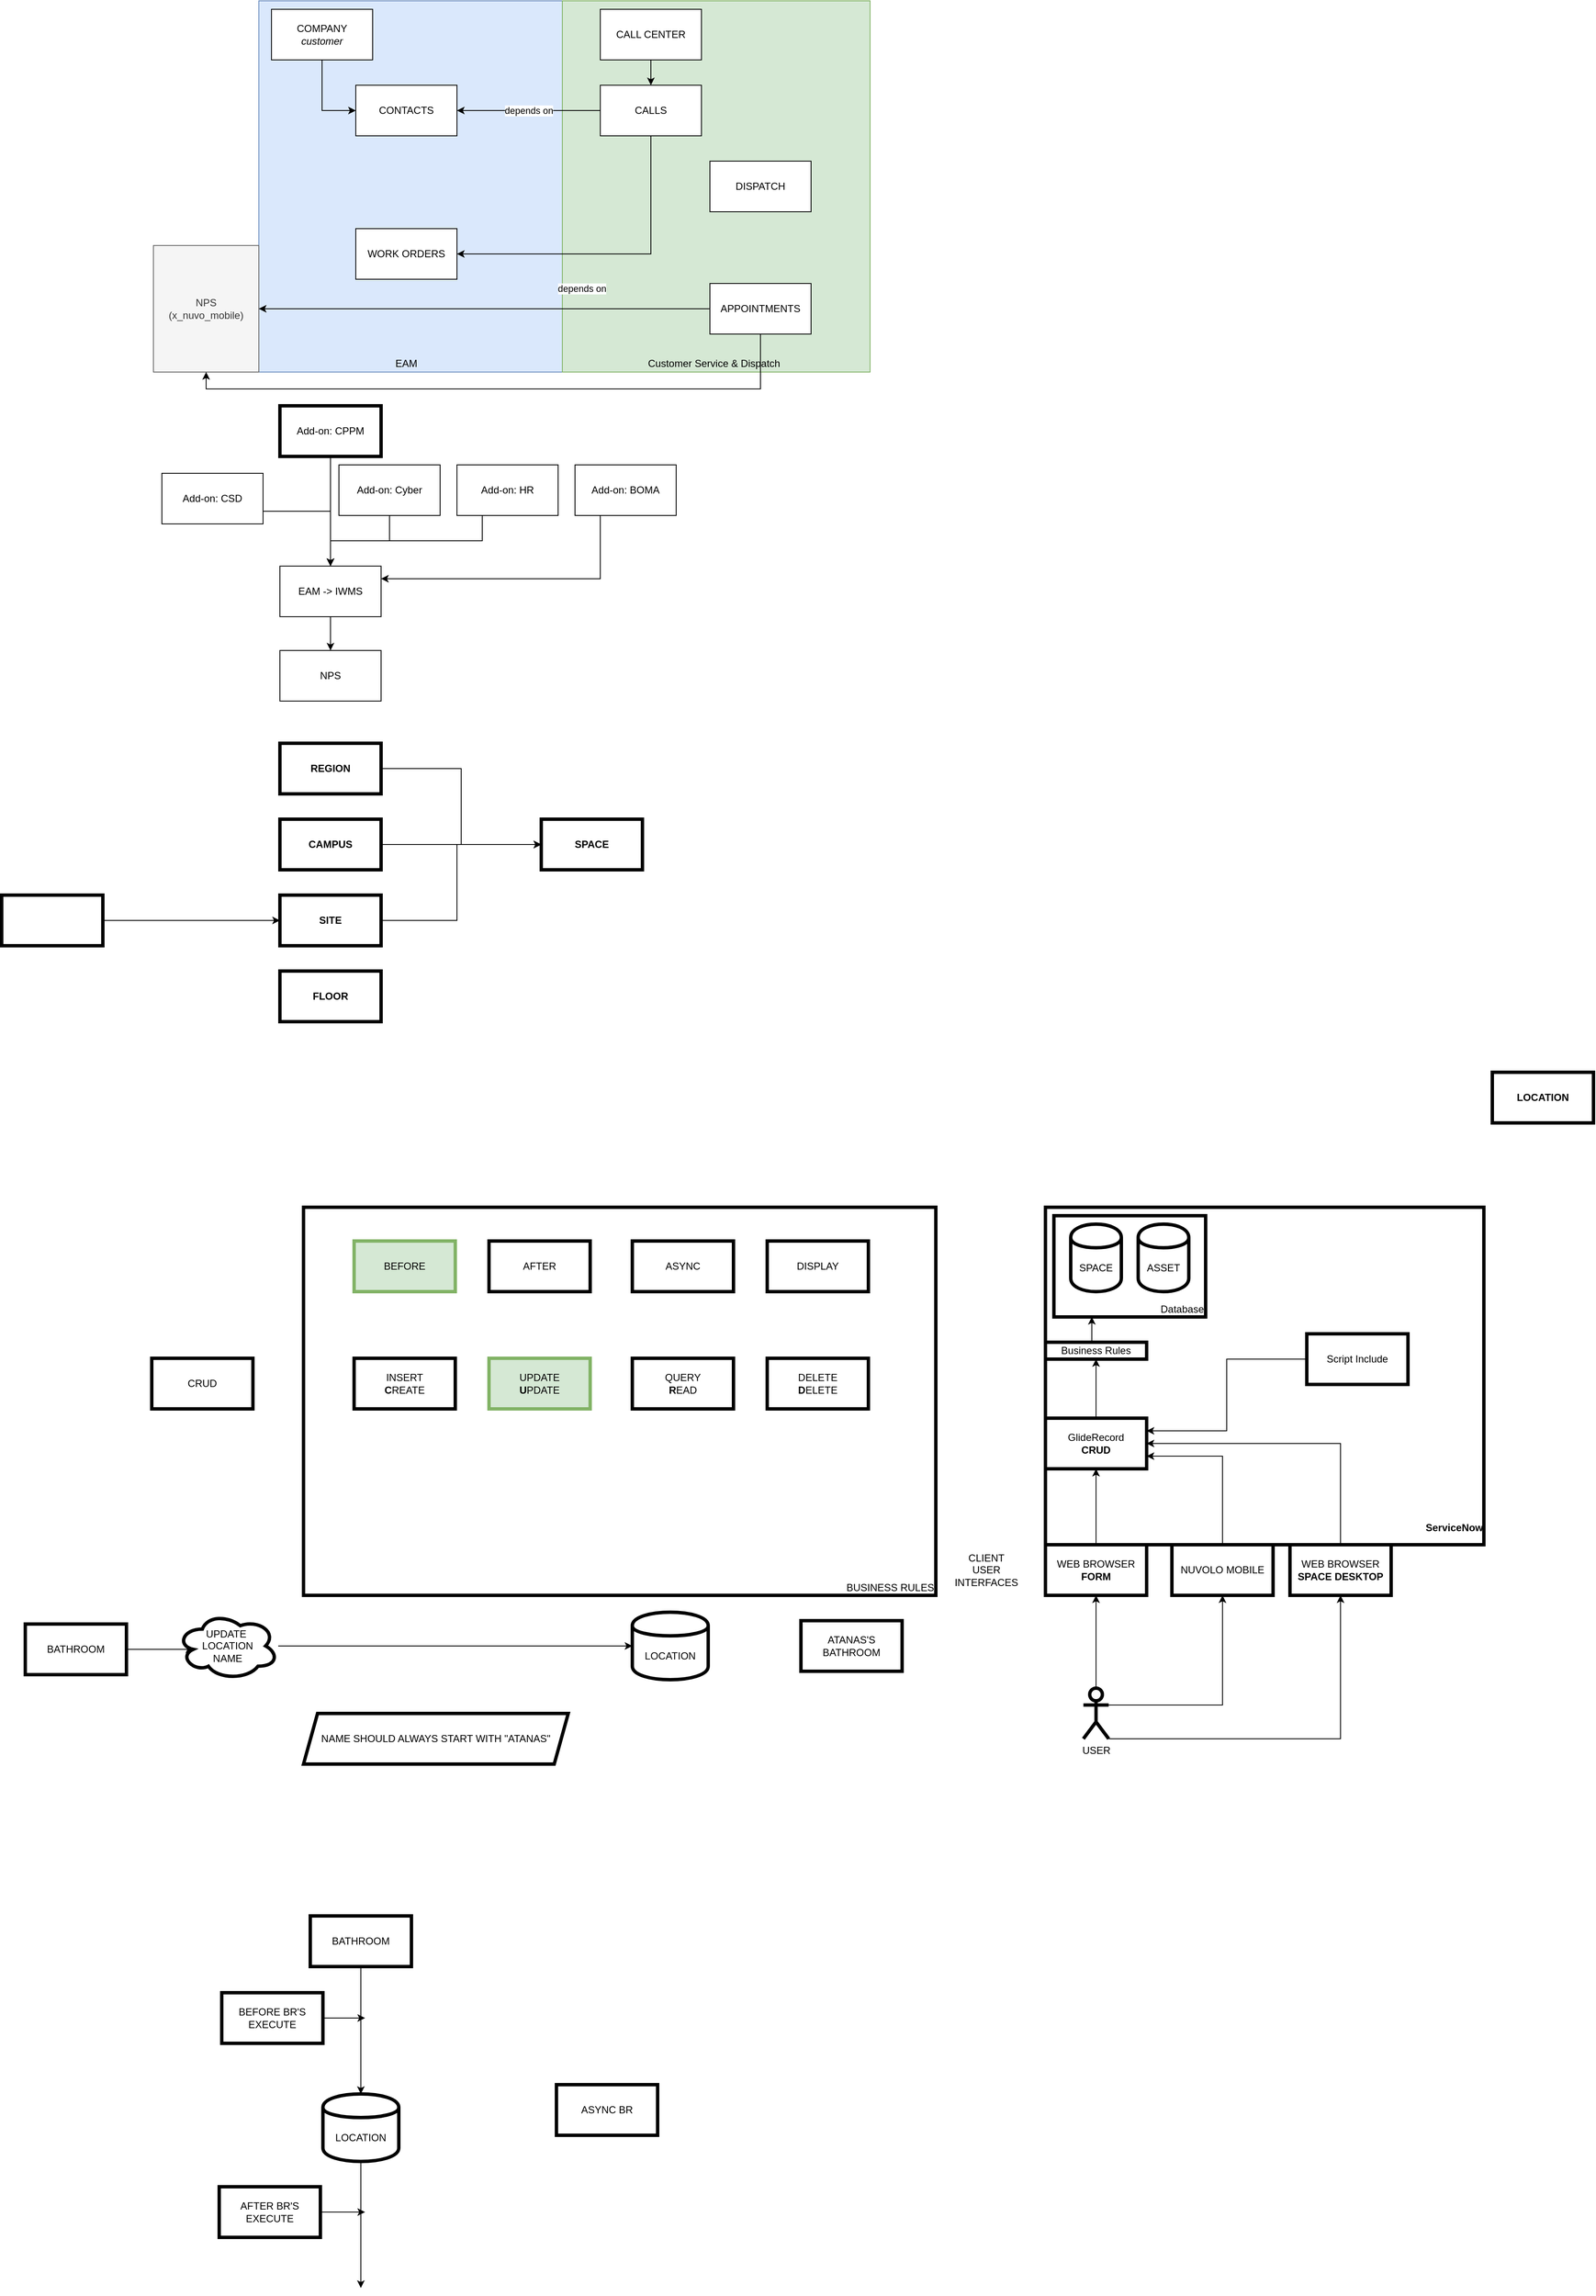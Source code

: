 <mxfile version="12.0.0" type="github" pages="1"><diagram id="36aU0DMejbTHUQjVIzwF" name="Page-1"><mxGraphModel dx="4643" dy="2149" grid="1" gridSize="10" guides="1" tooltips="1" connect="1" arrows="1" fold="1" page="1" pageScale="1" pageWidth="850" pageHeight="1100" math="0" shadow="0"><root><mxCell id="0"/><mxCell id="1" parent="0"/><mxCell id="FeNMjQTdLvRAFJPij_li-1" value="" style="rounded=0;whiteSpace=wrap;html=1;fillColor=#dae8fc;strokeColor=#6c8ebf;" parent="1" vertex="1"><mxGeometry x="-1373" y="10" width="360" height="440" as="geometry"/></mxCell><mxCell id="FeNMjQTdLvRAFJPij_li-2" value="" style="rounded=0;whiteSpace=wrap;html=1;fillColor=#d5e8d4;strokeColor=#82b366;" parent="1" vertex="1"><mxGeometry x="-1013" y="10" width="365" height="440" as="geometry"/></mxCell><mxCell id="FeNMjQTdLvRAFJPij_li-12" value="" style="edgeStyle=orthogonalEdgeStyle;rounded=0;orthogonalLoop=1;jettySize=auto;html=1;" parent="1" source="FeNMjQTdLvRAFJPij_li-3" target="FeNMjQTdLvRAFJPij_li-11" edge="1"><mxGeometry relative="1" as="geometry"/></mxCell><mxCell id="FeNMjQTdLvRAFJPij_li-3" value="CALL CENTER" style="rounded=0;whiteSpace=wrap;html=1;" parent="1" vertex="1"><mxGeometry x="-968" y="20" width="120" height="60" as="geometry"/></mxCell><mxCell id="FeNMjQTdLvRAFJPij_li-13" value="depends on" style="edgeStyle=orthogonalEdgeStyle;rounded=0;orthogonalLoop=1;jettySize=auto;html=1;" parent="1" source="FeNMjQTdLvRAFJPij_li-11" target="FeNMjQTdLvRAFJPij_li-6" edge="1"><mxGeometry relative="1" as="geometry"/></mxCell><mxCell id="FeNMjQTdLvRAFJPij_li-14" value="depends on" style="edgeStyle=orthogonalEdgeStyle;rounded=0;orthogonalLoop=1;jettySize=auto;html=1;exitX=0.5;exitY=1;exitDx=0;exitDy=0;entryX=1;entryY=0.5;entryDx=0;entryDy=0;" parent="1" source="FeNMjQTdLvRAFJPij_li-11" target="FeNMjQTdLvRAFJPij_li-8" edge="1"><mxGeometry x="-0.246" y="-41" relative="1" as="geometry"><mxPoint x="-41" y="41" as="offset"/></mxGeometry></mxCell><mxCell id="FeNMjQTdLvRAFJPij_li-11" value="CALLS" style="rounded=0;whiteSpace=wrap;html=1;" parent="1" vertex="1"><mxGeometry x="-968" y="110" width="120" height="60" as="geometry"/></mxCell><mxCell id="FeNMjQTdLvRAFJPij_li-4" value="EAM" style="text;html=1;strokeColor=none;fillColor=none;align=center;verticalAlign=middle;whiteSpace=wrap;rounded=0;" parent="1" vertex="1"><mxGeometry x="-1218" y="430" width="40" height="20" as="geometry"/></mxCell><mxCell id="FeNMjQTdLvRAFJPij_li-5" value="Customer Service &amp;amp; Dispatch" style="text;html=1;strokeColor=none;fillColor=none;align=center;verticalAlign=middle;whiteSpace=wrap;rounded=0;" parent="1" vertex="1"><mxGeometry x="-918" y="430" width="170" height="20" as="geometry"/></mxCell><mxCell id="FeNMjQTdLvRAFJPij_li-6" value="CONTACTS" style="rounded=0;whiteSpace=wrap;html=1;" parent="1" vertex="1"><mxGeometry x="-1258" y="110" width="120" height="60" as="geometry"/></mxCell><mxCell id="FeNMjQTdLvRAFJPij_li-7" value="NPS&lt;br&gt;(x_nuvo_mobile)" style="rounded=0;whiteSpace=wrap;html=1;fillColor=#f5f5f5;strokeColor=#666666;fontColor=#333333;" parent="1" vertex="1"><mxGeometry x="-1498" y="300" width="125" height="150" as="geometry"/></mxCell><mxCell id="FeNMjQTdLvRAFJPij_li-8" value="WORK ORDERS" style="rounded=0;whiteSpace=wrap;html=1;" parent="1" vertex="1"><mxGeometry x="-1258" y="280" width="120" height="60" as="geometry"/></mxCell><mxCell id="FeNMjQTdLvRAFJPij_li-9" value="DISPATCH" style="rounded=0;whiteSpace=wrap;html=1;" parent="1" vertex="1"><mxGeometry x="-838" y="200" width="120" height="60" as="geometry"/></mxCell><mxCell id="FeNMjQTdLvRAFJPij_li-20" style="edgeStyle=orthogonalEdgeStyle;rounded=0;orthogonalLoop=1;jettySize=auto;html=1;exitX=0;exitY=0.5;exitDx=0;exitDy=0;" parent="1" source="FeNMjQTdLvRAFJPij_li-10" target="FeNMjQTdLvRAFJPij_li-7" edge="1"><mxGeometry relative="1" as="geometry"/></mxCell><mxCell id="FeNMjQTdLvRAFJPij_li-21" style="edgeStyle=orthogonalEdgeStyle;rounded=0;orthogonalLoop=1;jettySize=auto;html=1;exitX=0.5;exitY=1;exitDx=0;exitDy=0;entryX=0.5;entryY=1;entryDx=0;entryDy=0;" parent="1" source="FeNMjQTdLvRAFJPij_li-10" target="FeNMjQTdLvRAFJPij_li-7" edge="1"><mxGeometry relative="1" as="geometry"/></mxCell><mxCell id="FeNMjQTdLvRAFJPij_li-10" value="APPOINTMENTS" style="rounded=0;whiteSpace=wrap;html=1;" parent="1" vertex="1"><mxGeometry x="-838" y="345" width="120" height="60" as="geometry"/></mxCell><mxCell id="FeNMjQTdLvRAFJPij_li-17" style="edgeStyle=orthogonalEdgeStyle;rounded=0;orthogonalLoop=1;jettySize=auto;html=1;exitX=0.5;exitY=1;exitDx=0;exitDy=0;entryX=0;entryY=0.5;entryDx=0;entryDy=0;" parent="1" source="FeNMjQTdLvRAFJPij_li-15" target="FeNMjQTdLvRAFJPij_li-6" edge="1"><mxGeometry relative="1" as="geometry"/></mxCell><mxCell id="FeNMjQTdLvRAFJPij_li-15" value="COMPANY&lt;br&gt;&lt;i&gt;customer&lt;/i&gt;" style="rounded=0;whiteSpace=wrap;html=1;" parent="1" vertex="1"><mxGeometry x="-1358" y="20" width="120" height="60" as="geometry"/></mxCell><mxCell id="FeNMjQTdLvRAFJPij_li-24" value="NPS" style="rounded=0;whiteSpace=wrap;html=1;" parent="1" vertex="1"><mxGeometry x="-1348" y="780" width="120" height="60" as="geometry"/></mxCell><mxCell id="FeNMjQTdLvRAFJPij_li-31" style="edgeStyle=orthogonalEdgeStyle;rounded=0;orthogonalLoop=1;jettySize=auto;html=1;exitX=0.5;exitY=1;exitDx=0;exitDy=0;" parent="1" source="FeNMjQTdLvRAFJPij_li-25" target="FeNMjQTdLvRAFJPij_li-24" edge="1"><mxGeometry relative="1" as="geometry"/></mxCell><mxCell id="FeNMjQTdLvRAFJPij_li-25" value="EAM -&amp;gt; IWMS" style="rounded=0;whiteSpace=wrap;html=1;" parent="1" vertex="1"><mxGeometry x="-1348" y="680" width="120" height="60" as="geometry"/></mxCell><mxCell id="FeNMjQTdLvRAFJPij_li-32" style="edgeStyle=orthogonalEdgeStyle;rounded=0;orthogonalLoop=1;jettySize=auto;html=1;exitX=1;exitY=0.75;exitDx=0;exitDy=0;" parent="1" source="FeNMjQTdLvRAFJPij_li-26" target="FeNMjQTdLvRAFJPij_li-25" edge="1"><mxGeometry relative="1" as="geometry"/></mxCell><mxCell id="FeNMjQTdLvRAFJPij_li-26" value="Add-on: CSD" style="rounded=0;whiteSpace=wrap;html=1;" parent="1" vertex="1"><mxGeometry x="-1488" y="570" width="120" height="60" as="geometry"/></mxCell><mxCell id="FeNMjQTdLvRAFJPij_li-30" style="edgeStyle=orthogonalEdgeStyle;rounded=0;orthogonalLoop=1;jettySize=auto;html=1;entryX=0.5;entryY=0;entryDx=0;entryDy=0;" parent="1" source="FeNMjQTdLvRAFJPij_li-29" target="FeNMjQTdLvRAFJPij_li-25" edge="1"><mxGeometry relative="1" as="geometry"/></mxCell><mxCell id="FeNMjQTdLvRAFJPij_li-29" value="Add-on: CPPM" style="rounded=0;whiteSpace=wrap;html=1;strokeWidth=4;" parent="1" vertex="1"><mxGeometry x="-1348" y="490" width="120" height="60" as="geometry"/></mxCell><mxCell id="FeNMjQTdLvRAFJPij_li-35" style="edgeStyle=orthogonalEdgeStyle;rounded=0;orthogonalLoop=1;jettySize=auto;html=1;" parent="1" source="FeNMjQTdLvRAFJPij_li-33" target="FeNMjQTdLvRAFJPij_li-25" edge="1"><mxGeometry relative="1" as="geometry"/></mxCell><mxCell id="FeNMjQTdLvRAFJPij_li-33" value="Add-on: Cyber" style="rounded=0;whiteSpace=wrap;html=1;" parent="1" vertex="1"><mxGeometry x="-1278" y="560" width="120" height="60" as="geometry"/></mxCell><mxCell id="FeNMjQTdLvRAFJPij_li-36" style="edgeStyle=orthogonalEdgeStyle;rounded=0;orthogonalLoop=1;jettySize=auto;html=1;exitX=0.25;exitY=1;exitDx=0;exitDy=0;entryX=0.5;entryY=0;entryDx=0;entryDy=0;" parent="1" source="FeNMjQTdLvRAFJPij_li-34" target="FeNMjQTdLvRAFJPij_li-25" edge="1"><mxGeometry relative="1" as="geometry"/></mxCell><mxCell id="FeNMjQTdLvRAFJPij_li-34" value="Add-on: HR" style="rounded=0;whiteSpace=wrap;html=1;" parent="1" vertex="1"><mxGeometry x="-1138" y="560" width="120" height="60" as="geometry"/></mxCell><mxCell id="FeNMjQTdLvRAFJPij_li-43" style="edgeStyle=orthogonalEdgeStyle;rounded=0;orthogonalLoop=1;jettySize=auto;html=1;entryX=0;entryY=0.5;entryDx=0;entryDy=0;" parent="1" source="FeNMjQTdLvRAFJPij_li-37" target="FeNMjQTdLvRAFJPij_li-39" edge="1"><mxGeometry relative="1" as="geometry"/></mxCell><mxCell id="FeNMjQTdLvRAFJPij_li-37" value="&lt;b&gt;REGION&lt;/b&gt;" style="rounded=0;whiteSpace=wrap;html=1;strokeWidth=4;" parent="1" vertex="1"><mxGeometry x="-1348" y="890" width="120" height="60" as="geometry"/></mxCell><mxCell id="FeNMjQTdLvRAFJPij_li-44" style="edgeStyle=orthogonalEdgeStyle;rounded=0;orthogonalLoop=1;jettySize=auto;html=1;exitX=1;exitY=0.5;exitDx=0;exitDy=0;" parent="1" source="FeNMjQTdLvRAFJPij_li-38" target="FeNMjQTdLvRAFJPij_li-39" edge="1"><mxGeometry relative="1" as="geometry"/></mxCell><mxCell id="FeNMjQTdLvRAFJPij_li-38" value="&lt;b&gt;CAMPUS&lt;/b&gt;" style="rounded=0;whiteSpace=wrap;html=1;strokeWidth=4;" parent="1" vertex="1"><mxGeometry x="-1348" y="980" width="120" height="60" as="geometry"/></mxCell><mxCell id="FeNMjQTdLvRAFJPij_li-39" value="&lt;b&gt;SPACE&lt;/b&gt;" style="rounded=0;whiteSpace=wrap;html=1;strokeWidth=4;" parent="1" vertex="1"><mxGeometry x="-1038" y="980" width="120" height="60" as="geometry"/></mxCell><mxCell id="FeNMjQTdLvRAFJPij_li-45" style="edgeStyle=orthogonalEdgeStyle;rounded=0;orthogonalLoop=1;jettySize=auto;html=1;exitX=1;exitY=0.5;exitDx=0;exitDy=0;" parent="1" source="FeNMjQTdLvRAFJPij_li-40" target="FeNMjQTdLvRAFJPij_li-39" edge="1"><mxGeometry relative="1" as="geometry"><Array as="points"><mxPoint x="-1138" y="1100"/><mxPoint x="-1138" y="1010"/></Array></mxGeometry></mxCell><mxCell id="FeNMjQTdLvRAFJPij_li-40" value="&lt;b&gt;SITE&lt;/b&gt;" style="rounded=0;whiteSpace=wrap;html=1;strokeWidth=4;" parent="1" vertex="1"><mxGeometry x="-1348" y="1070" width="120" height="60" as="geometry"/></mxCell><mxCell id="FeNMjQTdLvRAFJPij_li-41" value="&lt;b&gt;FLOOR&lt;/b&gt;" style="rounded=0;whiteSpace=wrap;html=1;strokeWidth=4;" parent="1" vertex="1"><mxGeometry x="-1348" y="1160" width="120" height="60" as="geometry"/></mxCell><mxCell id="FeNMjQTdLvRAFJPij_li-42" value="&lt;b&gt;LOCATION&lt;/b&gt;" style="rounded=0;whiteSpace=wrap;html=1;strokeWidth=4;" parent="1" vertex="1"><mxGeometry x="90" y="1280" width="120" height="60" as="geometry"/></mxCell><mxCell id="FeNMjQTdLvRAFJPij_li-47" style="edgeStyle=orthogonalEdgeStyle;rounded=0;orthogonalLoop=1;jettySize=auto;html=1;entryX=0;entryY=0.5;entryDx=0;entryDy=0;" parent="1" source="FeNMjQTdLvRAFJPij_li-46" target="FeNMjQTdLvRAFJPij_li-40" edge="1"><mxGeometry relative="1" as="geometry"/></mxCell><mxCell id="FeNMjQTdLvRAFJPij_li-46" value="" style="rounded=0;whiteSpace=wrap;html=1;strokeWidth=4;" parent="1" vertex="1"><mxGeometry x="-1678" y="1070" width="120" height="60" as="geometry"/></mxCell><mxCell id="FeNMjQTdLvRAFJPij_li-50" value="" style="rounded=0;whiteSpace=wrap;html=1;strokeWidth=4;" parent="1" vertex="1"><mxGeometry x="-440" y="1440" width="520" height="400" as="geometry"/></mxCell><mxCell id="FeNMjQTdLvRAFJPij_li-51" value="Database" style="rounded=0;whiteSpace=wrap;html=1;strokeWidth=4;align=right;verticalAlign=bottom;" parent="1" vertex="1"><mxGeometry x="-430" y="1450" width="180" height="120" as="geometry"/></mxCell><mxCell id="FeNMjQTdLvRAFJPij_li-52" value="&lt;b&gt;ServiceNow&lt;/b&gt;" style="text;html=1;strokeColor=none;fillColor=none;align=center;verticalAlign=middle;whiteSpace=wrap;rounded=0;" parent="1" vertex="1"><mxGeometry x="25" y="1810" width="40" height="20" as="geometry"/></mxCell><mxCell id="FeNMjQTdLvRAFJPij_li-54" value="SPACE" style="shape=cylinder;whiteSpace=wrap;html=1;boundedLbl=1;backgroundOutline=1;strokeWidth=4;align=center;" parent="1" vertex="1"><mxGeometry x="-410" y="1460" width="60" height="80" as="geometry"/></mxCell><mxCell id="FeNMjQTdLvRAFJPij_li-55" value="ASSET" style="shape=cylinder;whiteSpace=wrap;html=1;boundedLbl=1;backgroundOutline=1;strokeWidth=4;align=center;" parent="1" vertex="1"><mxGeometry x="-330" y="1460" width="60" height="80" as="geometry"/></mxCell><mxCell id="FeNMjQTdLvRAFJPij_li-58" style="edgeStyle=orthogonalEdgeStyle;rounded=0;orthogonalLoop=1;jettySize=auto;html=1;" parent="1" source="FeNMjQTdLvRAFJPij_li-56" target="FeNMjQTdLvRAFJPij_li-57" edge="1"><mxGeometry relative="1" as="geometry"/></mxCell><mxCell id="FeNMjQTdLvRAFJPij_li-61" style="edgeStyle=orthogonalEdgeStyle;rounded=0;orthogonalLoop=1;jettySize=auto;html=1;exitX=1;exitY=0.333;exitDx=0;exitDy=0;exitPerimeter=0;entryX=0.5;entryY=1;entryDx=0;entryDy=0;" parent="1" source="FeNMjQTdLvRAFJPij_li-56" target="FeNMjQTdLvRAFJPij_li-60" edge="1"><mxGeometry relative="1" as="geometry"/></mxCell><mxCell id="FeNMjQTdLvRAFJPij_li-63" style="edgeStyle=orthogonalEdgeStyle;rounded=0;orthogonalLoop=1;jettySize=auto;html=1;exitX=1;exitY=1;exitDx=0;exitDy=0;exitPerimeter=0;entryX=0.5;entryY=1;entryDx=0;entryDy=0;" parent="1" source="FeNMjQTdLvRAFJPij_li-56" target="FeNMjQTdLvRAFJPij_li-62" edge="1"><mxGeometry relative="1" as="geometry"><Array as="points"><mxPoint x="-90" y="2070"/></Array></mxGeometry></mxCell><mxCell id="FeNMjQTdLvRAFJPij_li-56" value="USER" style="shape=umlActor;verticalLabelPosition=bottom;labelBackgroundColor=#ffffff;verticalAlign=top;html=1;outlineConnect=0;strokeWidth=4;align=center;" parent="1" vertex="1"><mxGeometry x="-395" y="2010" width="30" height="60" as="geometry"/></mxCell><mxCell id="FeNMjQTdLvRAFJPij_li-66" style="edgeStyle=orthogonalEdgeStyle;rounded=0;orthogonalLoop=1;jettySize=auto;html=1;exitX=0.5;exitY=0;exitDx=0;exitDy=0;entryX=0.5;entryY=1;entryDx=0;entryDy=0;" parent="1" source="FeNMjQTdLvRAFJPij_li-57" target="FeNMjQTdLvRAFJPij_li-64" edge="1"><mxGeometry relative="1" as="geometry"/></mxCell><mxCell id="FeNMjQTdLvRAFJPij_li-57" value="WEB BROWSER&lt;br&gt;&lt;b&gt;FORM&lt;/b&gt;" style="rounded=0;whiteSpace=wrap;html=1;strokeWidth=4;align=center;" parent="1" vertex="1"><mxGeometry x="-440" y="1840" width="120" height="60" as="geometry"/></mxCell><mxCell id="FeNMjQTdLvRAFJPij_li-59" value="CLIENT USER INTERFACES" style="text;html=1;strokeColor=none;fillColor=none;align=center;verticalAlign=middle;whiteSpace=wrap;rounded=0;" parent="1" vertex="1"><mxGeometry x="-530" y="1860" width="40" height="20" as="geometry"/></mxCell><mxCell id="FeNMjQTdLvRAFJPij_li-67" style="edgeStyle=orthogonalEdgeStyle;rounded=0;orthogonalLoop=1;jettySize=auto;html=1;exitX=0.5;exitY=0;exitDx=0;exitDy=0;entryX=1;entryY=0.75;entryDx=0;entryDy=0;" parent="1" source="FeNMjQTdLvRAFJPij_li-60" target="FeNMjQTdLvRAFJPij_li-64" edge="1"><mxGeometry relative="1" as="geometry"/></mxCell><mxCell id="FeNMjQTdLvRAFJPij_li-60" value="NUVOLO MOBILE" style="rounded=0;whiteSpace=wrap;html=1;strokeWidth=4;align=center;" parent="1" vertex="1"><mxGeometry x="-290" y="1840" width="120" height="60" as="geometry"/></mxCell><mxCell id="FeNMjQTdLvRAFJPij_li-68" style="edgeStyle=orthogonalEdgeStyle;rounded=0;orthogonalLoop=1;jettySize=auto;html=1;exitX=0.5;exitY=0;exitDx=0;exitDy=0;entryX=1;entryY=0.5;entryDx=0;entryDy=0;" parent="1" source="FeNMjQTdLvRAFJPij_li-62" target="FeNMjQTdLvRAFJPij_li-64" edge="1"><mxGeometry relative="1" as="geometry"/></mxCell><mxCell id="FeNMjQTdLvRAFJPij_li-62" value="WEB BROWSER&lt;br&gt;&lt;b&gt;SPACE DESKTOP&lt;/b&gt;" style="rounded=0;whiteSpace=wrap;html=1;strokeWidth=4;align=center;" parent="1" vertex="1"><mxGeometry x="-150" y="1840" width="120" height="60" as="geometry"/></mxCell><mxCell id="FeNMjQTdLvRAFJPij_li-73" style="edgeStyle=orthogonalEdgeStyle;rounded=0;orthogonalLoop=1;jettySize=auto;html=1;exitX=0.5;exitY=0;exitDx=0;exitDy=0;entryX=0.5;entryY=1;entryDx=0;entryDy=0;" parent="1" source="FeNMjQTdLvRAFJPij_li-64" target="FeNMjQTdLvRAFJPij_li-72" edge="1"><mxGeometry relative="1" as="geometry"/></mxCell><mxCell id="FeNMjQTdLvRAFJPij_li-64" value="GlideRecord&lt;br&gt;&lt;b&gt;CRUD&lt;/b&gt;" style="rounded=0;whiteSpace=wrap;html=1;strokeWidth=4;align=center;" parent="1" vertex="1"><mxGeometry x="-440" y="1690" width="120" height="60" as="geometry"/></mxCell><mxCell id="FeNMjQTdLvRAFJPij_li-70" style="edgeStyle=orthogonalEdgeStyle;rounded=0;orthogonalLoop=1;jettySize=auto;html=1;entryX=1;entryY=0.25;entryDx=0;entryDy=0;" parent="1" source="FeNMjQTdLvRAFJPij_li-69" target="FeNMjQTdLvRAFJPij_li-64" edge="1"><mxGeometry relative="1" as="geometry"/></mxCell><mxCell id="FeNMjQTdLvRAFJPij_li-69" value="Script Include" style="rounded=0;whiteSpace=wrap;html=1;strokeWidth=4;align=center;" parent="1" vertex="1"><mxGeometry x="-130" y="1590" width="120" height="60" as="geometry"/></mxCell><mxCell id="FeNMjQTdLvRAFJPij_li-74" style="edgeStyle=orthogonalEdgeStyle;rounded=0;orthogonalLoop=1;jettySize=auto;html=1;exitX=0.5;exitY=0;exitDx=0;exitDy=0;entryX=0.25;entryY=1;entryDx=0;entryDy=0;" parent="1" source="FeNMjQTdLvRAFJPij_li-72" target="FeNMjQTdLvRAFJPij_li-51" edge="1"><mxGeometry relative="1" as="geometry"/></mxCell><mxCell id="FeNMjQTdLvRAFJPij_li-72" value="Business Rules" style="rounded=0;whiteSpace=wrap;html=1;strokeWidth=4;align=center;" parent="1" vertex="1"><mxGeometry x="-440" y="1600" width="120" height="20" as="geometry"/></mxCell><mxCell id="FeNMjQTdLvRAFJPij_li-75" value="BUSINESS RULES" style="rounded=0;whiteSpace=wrap;html=1;strokeWidth=4;align=right;verticalAlign=bottom;" parent="1" vertex="1"><mxGeometry x="-1320" y="1440" width="750" height="460" as="geometry"/></mxCell><mxCell id="FeNMjQTdLvRAFJPij_li-76" value="BEFORE" style="rounded=0;whiteSpace=wrap;html=1;strokeWidth=4;align=center;fillColor=#d5e8d4;strokeColor=#82b366;" parent="1" vertex="1"><mxGeometry x="-1260" y="1480" width="120" height="60" as="geometry"/></mxCell><mxCell id="FeNMjQTdLvRAFJPij_li-77" value="AFTER" style="rounded=0;whiteSpace=wrap;html=1;strokeWidth=4;align=center;" parent="1" vertex="1"><mxGeometry x="-1100" y="1480" width="120" height="60" as="geometry"/></mxCell><mxCell id="FeNMjQTdLvRAFJPij_li-78" value="ASYNC" style="rounded=0;whiteSpace=wrap;html=1;strokeWidth=4;align=center;" parent="1" vertex="1"><mxGeometry x="-930" y="1480" width="120" height="60" as="geometry"/></mxCell><mxCell id="FeNMjQTdLvRAFJPij_li-79" value="DISPLAY" style="rounded=0;whiteSpace=wrap;html=1;strokeWidth=4;align=center;" parent="1" vertex="1"><mxGeometry x="-770" y="1480" width="120" height="60" as="geometry"/></mxCell><mxCell id="FeNMjQTdLvRAFJPij_li-80" value="INSERT&lt;br&gt;&lt;b&gt;C&lt;/b&gt;REATE" style="rounded=0;whiteSpace=wrap;html=1;strokeWidth=4;align=center;" parent="1" vertex="1"><mxGeometry x="-1260" y="1619" width="120" height="60" as="geometry"/></mxCell><mxCell id="FeNMjQTdLvRAFJPij_li-81" value="UPDATE&lt;br&gt;&lt;b&gt;U&lt;/b&gt;PDATE" style="rounded=0;whiteSpace=wrap;html=1;strokeWidth=4;align=center;fillColor=#d5e8d4;strokeColor=#82b366;" parent="1" vertex="1"><mxGeometry x="-1100" y="1619" width="120" height="60" as="geometry"/></mxCell><mxCell id="FeNMjQTdLvRAFJPij_li-82" value="QUERY&lt;br&gt;&lt;b&gt;R&lt;/b&gt;EAD" style="rounded=0;whiteSpace=wrap;html=1;strokeWidth=4;align=center;" parent="1" vertex="1"><mxGeometry x="-930" y="1619" width="120" height="60" as="geometry"/></mxCell><mxCell id="FeNMjQTdLvRAFJPij_li-83" value="DELETE&lt;br&gt;&lt;b&gt;D&lt;/b&gt;ELETE" style="rounded=0;whiteSpace=wrap;html=1;strokeWidth=4;align=center;" parent="1" vertex="1"><mxGeometry x="-770" y="1619" width="120" height="60" as="geometry"/></mxCell><mxCell id="FeNMjQTdLvRAFJPij_li-84" value="CRUD" style="rounded=0;whiteSpace=wrap;html=1;strokeWidth=4;align=center;" parent="1" vertex="1"><mxGeometry x="-1500" y="1619" width="120" height="60" as="geometry"/></mxCell><mxCell id="FeNMjQTdLvRAFJPij_li-87" value="LOCATION" style="shape=cylinder;whiteSpace=wrap;html=1;boundedLbl=1;backgroundOutline=1;strokeWidth=4;align=center;" parent="1" vertex="1"><mxGeometry x="-930" y="1920" width="90" height="80" as="geometry"/></mxCell><mxCell id="FeNMjQTdLvRAFJPij_li-89" style="edgeStyle=orthogonalEdgeStyle;rounded=0;orthogonalLoop=1;jettySize=auto;html=1;entryX=0;entryY=0.5;entryDx=0;entryDy=0;" parent="1" source="FeNMjQTdLvRAFJPij_li-88" target="FeNMjQTdLvRAFJPij_li-87" edge="1"><mxGeometry relative="1" as="geometry"/></mxCell><mxCell id="FeNMjQTdLvRAFJPij_li-88" value="UPDATE&amp;nbsp;&lt;br&gt;LOCATION&lt;br&gt;NAME" style="ellipse;shape=cloud;whiteSpace=wrap;html=1;strokeWidth=4;align=center;" parent="1" vertex="1"><mxGeometry x="-1470" y="1920" width="120" height="80" as="geometry"/></mxCell><mxCell id="FeNMjQTdLvRAFJPij_li-90" value="NAME SHOULD ALWAYS START WITH &quot;ATANAS&quot;" style="shape=parallelogram;perimeter=parallelogramPerimeter;whiteSpace=wrap;html=1;strokeWidth=4;align=center;size=0.053;" parent="1" vertex="1"><mxGeometry x="-1320" y="2040" width="314" height="60" as="geometry"/></mxCell><mxCell id="FeNMjQTdLvRAFJPij_li-92" style="edgeStyle=orthogonalEdgeStyle;rounded=0;orthogonalLoop=1;jettySize=auto;html=1;entryX=0.16;entryY=0.55;entryDx=0;entryDy=0;entryPerimeter=0;" parent="1" source="FeNMjQTdLvRAFJPij_li-91" target="FeNMjQTdLvRAFJPij_li-88" edge="1"><mxGeometry relative="1" as="geometry"/></mxCell><mxCell id="FeNMjQTdLvRAFJPij_li-91" value="BATHROOM" style="rounded=0;whiteSpace=wrap;html=1;strokeWidth=4;align=center;" parent="1" vertex="1"><mxGeometry x="-1650" y="1934" width="120" height="60" as="geometry"/></mxCell><mxCell id="FeNMjQTdLvRAFJPij_li-93" value="ATANAS'S BATHROOM" style="rounded=0;whiteSpace=wrap;html=1;strokeWidth=4;align=center;" parent="1" vertex="1"><mxGeometry x="-730" y="1930" width="120" height="60" as="geometry"/></mxCell><mxCell id="FeNMjQTdLvRAFJPij_li-101" style="edgeStyle=orthogonalEdgeStyle;rounded=0;orthogonalLoop=1;jettySize=auto;html=1;exitX=0.5;exitY=1;exitDx=0;exitDy=0;" parent="1" source="FeNMjQTdLvRAFJPij_li-94" edge="1"><mxGeometry relative="1" as="geometry"><mxPoint x="-1252" y="2721" as="targetPoint"/></mxGeometry></mxCell><mxCell id="FeNMjQTdLvRAFJPij_li-94" value="LOCATION" style="shape=cylinder;whiteSpace=wrap;html=1;boundedLbl=1;backgroundOutline=1;strokeWidth=4;align=center;" parent="1" vertex="1"><mxGeometry x="-1297" y="2491" width="90" height="80" as="geometry"/></mxCell><mxCell id="FeNMjQTdLvRAFJPij_li-98" style="edgeStyle=orthogonalEdgeStyle;rounded=0;orthogonalLoop=1;jettySize=auto;html=1;" parent="1" source="FeNMjQTdLvRAFJPij_li-95" edge="1"><mxGeometry relative="1" as="geometry"><mxPoint x="-1247" y="2401" as="targetPoint"/></mxGeometry></mxCell><mxCell id="FeNMjQTdLvRAFJPij_li-95" value="BEFORE BR'S EXECUTE" style="rounded=0;whiteSpace=wrap;html=1;strokeWidth=4;align=center;" parent="1" vertex="1"><mxGeometry x="-1417" y="2371" width="120" height="60" as="geometry"/></mxCell><mxCell id="FeNMjQTdLvRAFJPij_li-97" style="edgeStyle=orthogonalEdgeStyle;rounded=0;orthogonalLoop=1;jettySize=auto;html=1;" parent="1" source="FeNMjQTdLvRAFJPij_li-96" target="FeNMjQTdLvRAFJPij_li-94" edge="1"><mxGeometry relative="1" as="geometry"/></mxCell><mxCell id="FeNMjQTdLvRAFJPij_li-96" value="BATHROOM" style="rounded=0;whiteSpace=wrap;html=1;strokeWidth=4;align=center;" parent="1" vertex="1"><mxGeometry x="-1312" y="2280" width="120" height="60" as="geometry"/></mxCell><mxCell id="FeNMjQTdLvRAFJPij_li-100" style="edgeStyle=orthogonalEdgeStyle;rounded=0;orthogonalLoop=1;jettySize=auto;html=1;" parent="1" source="FeNMjQTdLvRAFJPij_li-99" edge="1"><mxGeometry relative="1" as="geometry"><mxPoint x="-1247" y="2631" as="targetPoint"/></mxGeometry></mxCell><mxCell id="FeNMjQTdLvRAFJPij_li-99" value="AFTER BR'S EXECUTE" style="rounded=0;whiteSpace=wrap;html=1;strokeWidth=4;align=center;" parent="1" vertex="1"><mxGeometry x="-1420" y="2601" width="120" height="60" as="geometry"/></mxCell><mxCell id="FeNMjQTdLvRAFJPij_li-102" value="ASYNC BR" style="rounded=0;whiteSpace=wrap;html=1;strokeWidth=4;align=center;" parent="1" vertex="1"><mxGeometry x="-1020" y="2480" width="120" height="60" as="geometry"/></mxCell><mxCell id="FeNMjQTdLvRAFJPij_li-114" style="edgeStyle=orthogonalEdgeStyle;rounded=0;orthogonalLoop=1;jettySize=auto;html=1;exitX=0.25;exitY=1;exitDx=0;exitDy=0;entryX=1;entryY=0.25;entryDx=0;entryDy=0;" parent="1" source="FeNMjQTdLvRAFJPij_li-113" target="FeNMjQTdLvRAFJPij_li-25" edge="1"><mxGeometry relative="1" as="geometry"/></mxCell><mxCell id="FeNMjQTdLvRAFJPij_li-113" value="Add-on: BOMA" style="rounded=0;whiteSpace=wrap;html=1;" parent="1" vertex="1"><mxGeometry x="-998" y="560" width="120" height="60" as="geometry"/></mxCell></root></mxGraphModel></diagram></mxfile>